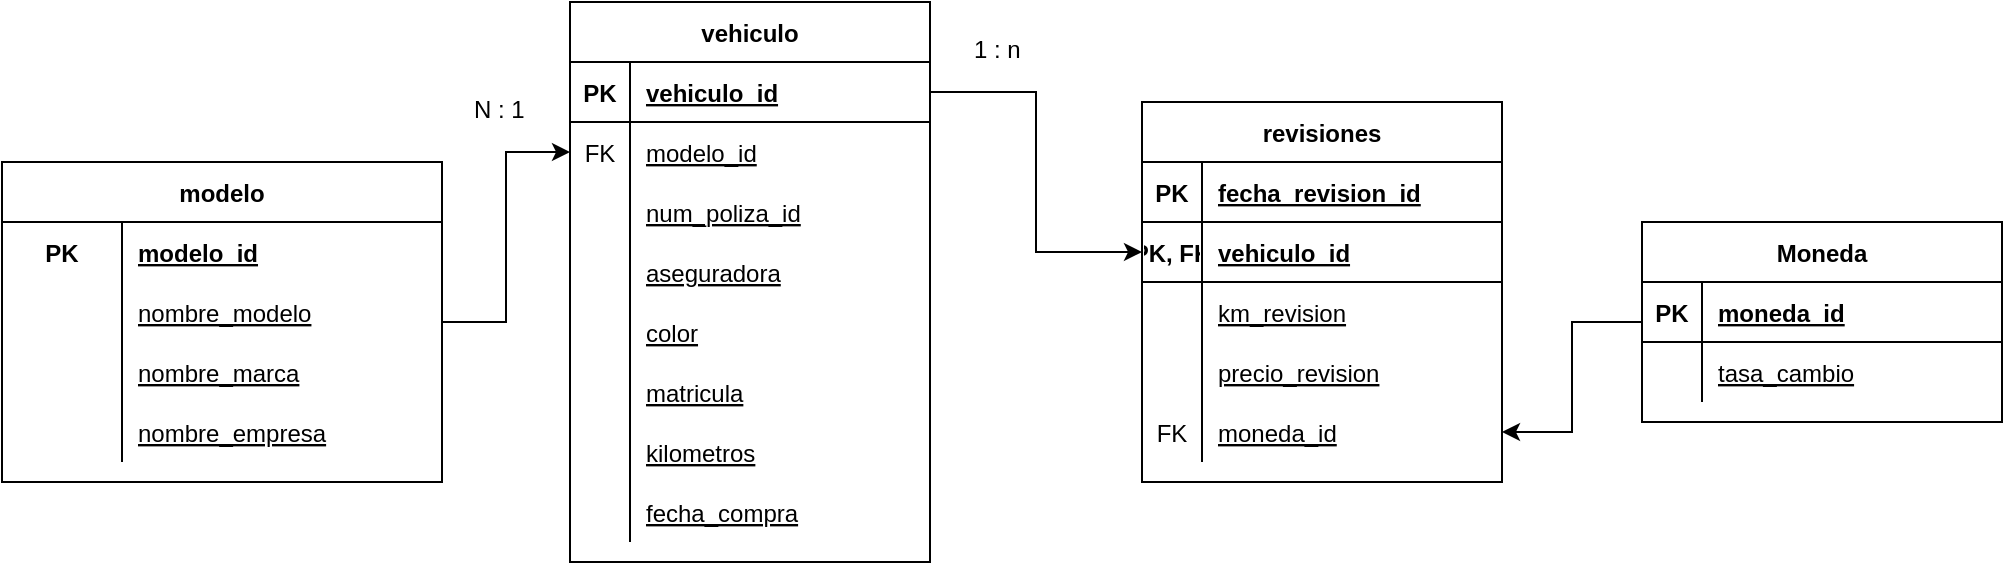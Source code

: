 <mxfile version="20.3.0" type="device"><diagram id="_iCZa1-e3RD8S14a9UJI" name="Página-1"><mxGraphModel dx="1038" dy="649" grid="1" gridSize="10" guides="1" tooltips="1" connect="1" arrows="1" fold="1" page="1" pageScale="1" pageWidth="827" pageHeight="1169" math="0" shadow="0"><root><mxCell id="0"/><mxCell id="1" parent="0"/><mxCell id="5dUjheK5iy2URKl1q6PI-1" value="vehiculo" style="shape=table;startSize=30;container=1;collapsible=1;childLayout=tableLayout;fixedRows=1;rowLines=0;fontStyle=1;align=center;resizeLast=1;" parent="1" vertex="1"><mxGeometry x="324" y="130" width="180" height="280" as="geometry"/></mxCell><mxCell id="5dUjheK5iy2URKl1q6PI-2" value="" style="shape=tableRow;horizontal=0;startSize=0;swimlaneHead=0;swimlaneBody=0;fillColor=none;collapsible=0;dropTarget=0;points=[[0,0.5],[1,0.5]];portConstraint=eastwest;top=0;left=0;right=0;bottom=1;" parent="5dUjheK5iy2URKl1q6PI-1" vertex="1"><mxGeometry y="30" width="180" height="30" as="geometry"/></mxCell><mxCell id="5dUjheK5iy2URKl1q6PI-3" value="PK" style="shape=partialRectangle;connectable=0;fillColor=none;top=0;left=0;bottom=0;right=0;fontStyle=1;overflow=hidden;" parent="5dUjheK5iy2URKl1q6PI-2" vertex="1"><mxGeometry width="30" height="30" as="geometry"><mxRectangle width="30" height="30" as="alternateBounds"/></mxGeometry></mxCell><mxCell id="5dUjheK5iy2URKl1q6PI-4" value="vehiculo_id" style="shape=partialRectangle;connectable=0;fillColor=none;top=0;left=0;bottom=0;right=0;align=left;spacingLeft=6;fontStyle=5;overflow=hidden;" parent="5dUjheK5iy2URKl1q6PI-2" vertex="1"><mxGeometry x="30" width="150" height="30" as="geometry"><mxRectangle width="150" height="30" as="alternateBounds"/></mxGeometry></mxCell><mxCell id="5dUjheK5iy2URKl1q6PI-11" value="" style="shape=tableRow;horizontal=0;startSize=0;swimlaneHead=0;swimlaneBody=0;fillColor=none;collapsible=0;dropTarget=0;points=[[0,0.5],[1,0.5]];portConstraint=eastwest;top=0;left=0;right=0;bottom=0;" parent="5dUjheK5iy2URKl1q6PI-1" vertex="1"><mxGeometry y="60" width="180" height="30" as="geometry"/></mxCell><mxCell id="5dUjheK5iy2URKl1q6PI-12" value="FK" style="shape=partialRectangle;connectable=0;fillColor=none;top=0;left=0;bottom=0;right=0;editable=1;overflow=hidden;" parent="5dUjheK5iy2URKl1q6PI-11" vertex="1"><mxGeometry width="30" height="30" as="geometry"><mxRectangle width="30" height="30" as="alternateBounds"/></mxGeometry></mxCell><mxCell id="5dUjheK5iy2URKl1q6PI-13" value="modelo_id" style="shape=partialRectangle;connectable=0;fillColor=none;top=0;left=0;bottom=0;right=0;align=left;spacingLeft=6;overflow=hidden;fontStyle=4" parent="5dUjheK5iy2URKl1q6PI-11" vertex="1"><mxGeometry x="30" width="150" height="30" as="geometry"><mxRectangle width="150" height="30" as="alternateBounds"/></mxGeometry></mxCell><mxCell id="5dUjheK5iy2URKl1q6PI-188" value="" style="shape=tableRow;horizontal=0;startSize=0;swimlaneHead=0;swimlaneBody=0;fillColor=none;collapsible=0;dropTarget=0;points=[[0,0.5],[1,0.5]];portConstraint=eastwest;top=0;left=0;right=0;bottom=0;" parent="5dUjheK5iy2URKl1q6PI-1" vertex="1"><mxGeometry y="90" width="180" height="30" as="geometry"/></mxCell><mxCell id="5dUjheK5iy2URKl1q6PI-189" value="" style="shape=partialRectangle;connectable=0;fillColor=none;top=0;left=0;bottom=0;right=0;editable=1;overflow=hidden;" parent="5dUjheK5iy2URKl1q6PI-188" vertex="1"><mxGeometry width="30" height="30" as="geometry"><mxRectangle width="30" height="30" as="alternateBounds"/></mxGeometry></mxCell><mxCell id="5dUjheK5iy2URKl1q6PI-190" value="num_poliza_id" style="shape=partialRectangle;connectable=0;fillColor=none;top=0;left=0;bottom=0;right=0;align=left;spacingLeft=6;overflow=hidden;fontStyle=4" parent="5dUjheK5iy2URKl1q6PI-188" vertex="1"><mxGeometry x="30" width="150" height="30" as="geometry"><mxRectangle width="150" height="30" as="alternateBounds"/></mxGeometry></mxCell><mxCell id="5dUjheK5iy2URKl1q6PI-214" value="" style="shape=tableRow;horizontal=0;startSize=0;swimlaneHead=0;swimlaneBody=0;fillColor=none;collapsible=0;dropTarget=0;points=[[0,0.5],[1,0.5]];portConstraint=eastwest;top=0;left=0;right=0;bottom=0;" parent="5dUjheK5iy2URKl1q6PI-1" vertex="1"><mxGeometry y="120" width="180" height="30" as="geometry"/></mxCell><mxCell id="5dUjheK5iy2URKl1q6PI-215" value="" style="shape=partialRectangle;connectable=0;fillColor=none;top=0;left=0;bottom=0;right=0;editable=1;overflow=hidden;" parent="5dUjheK5iy2URKl1q6PI-214" vertex="1"><mxGeometry width="30" height="30" as="geometry"><mxRectangle width="30" height="30" as="alternateBounds"/></mxGeometry></mxCell><mxCell id="5dUjheK5iy2URKl1q6PI-216" value="aseguradora" style="shape=partialRectangle;connectable=0;fillColor=none;top=0;left=0;bottom=0;right=0;align=left;spacingLeft=6;overflow=hidden;fontStyle=4" parent="5dUjheK5iy2URKl1q6PI-214" vertex="1"><mxGeometry x="30" width="150" height="30" as="geometry"><mxRectangle width="150" height="30" as="alternateBounds"/></mxGeometry></mxCell><mxCell id="5dUjheK5iy2URKl1q6PI-66" value="" style="shape=tableRow;horizontal=0;startSize=0;swimlaneHead=0;swimlaneBody=0;fillColor=none;collapsible=0;dropTarget=0;points=[[0,0.5],[1,0.5]];portConstraint=eastwest;top=0;left=0;right=0;bottom=0;" parent="5dUjheK5iy2URKl1q6PI-1" vertex="1"><mxGeometry y="150" width="180" height="30" as="geometry"/></mxCell><mxCell id="5dUjheK5iy2URKl1q6PI-67" value="" style="shape=partialRectangle;connectable=0;fillColor=none;top=0;left=0;bottom=0;right=0;editable=1;overflow=hidden;" parent="5dUjheK5iy2URKl1q6PI-66" vertex="1"><mxGeometry width="30" height="30" as="geometry"><mxRectangle width="30" height="30" as="alternateBounds"/></mxGeometry></mxCell><mxCell id="5dUjheK5iy2URKl1q6PI-68" value="color" style="shape=partialRectangle;connectable=0;fillColor=none;top=0;left=0;bottom=0;right=0;align=left;spacingLeft=6;overflow=hidden;fontStyle=4" parent="5dUjheK5iy2URKl1q6PI-66" vertex="1"><mxGeometry x="30" width="150" height="30" as="geometry"><mxRectangle width="150" height="30" as="alternateBounds"/></mxGeometry></mxCell><mxCell id="5dUjheK5iy2URKl1q6PI-69" value="" style="shape=tableRow;horizontal=0;startSize=0;swimlaneHead=0;swimlaneBody=0;fillColor=none;collapsible=0;dropTarget=0;points=[[0,0.5],[1,0.5]];portConstraint=eastwest;top=0;left=0;right=0;bottom=0;" parent="5dUjheK5iy2URKl1q6PI-1" vertex="1"><mxGeometry y="180" width="180" height="30" as="geometry"/></mxCell><mxCell id="5dUjheK5iy2URKl1q6PI-70" value="" style="shape=partialRectangle;connectable=0;fillColor=none;top=0;left=0;bottom=0;right=0;editable=1;overflow=hidden;" parent="5dUjheK5iy2URKl1q6PI-69" vertex="1"><mxGeometry width="30" height="30" as="geometry"><mxRectangle width="30" height="30" as="alternateBounds"/></mxGeometry></mxCell><mxCell id="5dUjheK5iy2URKl1q6PI-71" value="matricula" style="shape=partialRectangle;connectable=0;fillColor=none;top=0;left=0;bottom=0;right=0;align=left;spacingLeft=6;overflow=hidden;fontStyle=4" parent="5dUjheK5iy2URKl1q6PI-69" vertex="1"><mxGeometry x="30" width="150" height="30" as="geometry"><mxRectangle width="150" height="30" as="alternateBounds"/></mxGeometry></mxCell><mxCell id="5dUjheK5iy2URKl1q6PI-72" value="" style="shape=tableRow;horizontal=0;startSize=0;swimlaneHead=0;swimlaneBody=0;fillColor=none;collapsible=0;dropTarget=0;points=[[0,0.5],[1,0.5]];portConstraint=eastwest;top=0;left=0;right=0;bottom=0;" parent="5dUjheK5iy2URKl1q6PI-1" vertex="1"><mxGeometry y="210" width="180" height="30" as="geometry"/></mxCell><mxCell id="5dUjheK5iy2URKl1q6PI-73" value="" style="shape=partialRectangle;connectable=0;fillColor=none;top=0;left=0;bottom=0;right=0;editable=1;overflow=hidden;" parent="5dUjheK5iy2URKl1q6PI-72" vertex="1"><mxGeometry width="30" height="30" as="geometry"><mxRectangle width="30" height="30" as="alternateBounds"/></mxGeometry></mxCell><mxCell id="5dUjheK5iy2URKl1q6PI-74" value="kilometros" style="shape=partialRectangle;connectable=0;fillColor=none;top=0;left=0;bottom=0;right=0;align=left;spacingLeft=6;overflow=hidden;fontStyle=4" parent="5dUjheK5iy2URKl1q6PI-72" vertex="1"><mxGeometry x="30" width="150" height="30" as="geometry"><mxRectangle width="150" height="30" as="alternateBounds"/></mxGeometry></mxCell><mxCell id="5dUjheK5iy2URKl1q6PI-110" value="" style="shape=tableRow;horizontal=0;startSize=0;swimlaneHead=0;swimlaneBody=0;fillColor=none;collapsible=0;dropTarget=0;points=[[0,0.5],[1,0.5]];portConstraint=eastwest;top=0;left=0;right=0;bottom=0;" parent="5dUjheK5iy2URKl1q6PI-1" vertex="1"><mxGeometry y="240" width="180" height="30" as="geometry"/></mxCell><mxCell id="5dUjheK5iy2URKl1q6PI-111" value="" style="shape=partialRectangle;connectable=0;fillColor=none;top=0;left=0;bottom=0;right=0;editable=1;overflow=hidden;" parent="5dUjheK5iy2URKl1q6PI-110" vertex="1"><mxGeometry width="30" height="30" as="geometry"><mxRectangle width="30" height="30" as="alternateBounds"/></mxGeometry></mxCell><mxCell id="5dUjheK5iy2URKl1q6PI-112" value="fecha_compra" style="shape=partialRectangle;connectable=0;fillColor=none;top=0;left=0;bottom=0;right=0;align=left;spacingLeft=6;overflow=hidden;fontStyle=4" parent="5dUjheK5iy2URKl1q6PI-110" vertex="1"><mxGeometry x="30" width="150" height="30" as="geometry"><mxRectangle width="150" height="30" as="alternateBounds"/></mxGeometry></mxCell><mxCell id="5dUjheK5iy2URKl1q6PI-168" style="edgeStyle=orthogonalEdgeStyle;rounded=0;orthogonalLoop=1;jettySize=auto;html=1;entryX=0;entryY=0.5;entryDx=0;entryDy=0;" parent="1" source="5dUjheK5iy2URKl1q6PI-40" target="5dUjheK5iy2URKl1q6PI-11" edge="1"><mxGeometry relative="1" as="geometry"/></mxCell><mxCell id="5dUjheK5iy2URKl1q6PI-40" value="modelo" style="shape=table;startSize=30;container=1;collapsible=1;childLayout=tableLayout;fixedRows=1;rowLines=0;fontStyle=1;align=center;resizeLast=1;" parent="1" vertex="1"><mxGeometry x="40" y="210" width="220" height="160" as="geometry"/></mxCell><mxCell id="5dUjheK5iy2URKl1q6PI-41" value="" style="shape=tableRow;horizontal=0;startSize=0;swimlaneHead=0;swimlaneBody=0;fillColor=none;collapsible=0;dropTarget=0;points=[[0,0.5],[1,0.5]];portConstraint=eastwest;top=0;left=0;right=0;bottom=0;" parent="5dUjheK5iy2URKl1q6PI-40" vertex="1"><mxGeometry y="30" width="220" height="30" as="geometry"/></mxCell><mxCell id="5dUjheK5iy2URKl1q6PI-42" value="PK" style="shape=partialRectangle;connectable=0;fillColor=none;top=0;left=0;bottom=0;right=0;fontStyle=1;overflow=hidden;" parent="5dUjheK5iy2URKl1q6PI-41" vertex="1"><mxGeometry width="60" height="30" as="geometry"><mxRectangle width="60" height="30" as="alternateBounds"/></mxGeometry></mxCell><mxCell id="5dUjheK5iy2URKl1q6PI-43" value="modelo_id" style="shape=partialRectangle;connectable=0;fillColor=none;top=0;left=0;bottom=0;right=0;align=left;spacingLeft=6;fontStyle=5;overflow=hidden;" parent="5dUjheK5iy2URKl1q6PI-41" vertex="1"><mxGeometry x="60" width="160" height="30" as="geometry"><mxRectangle width="160" height="30" as="alternateBounds"/></mxGeometry></mxCell><mxCell id="5dUjheK5iy2URKl1q6PI-47" value="" style="shape=tableRow;horizontal=0;startSize=0;swimlaneHead=0;swimlaneBody=0;fillColor=none;collapsible=0;dropTarget=0;points=[[0,0.5],[1,0.5]];portConstraint=eastwest;top=0;left=0;right=0;bottom=0;" parent="5dUjheK5iy2URKl1q6PI-40" vertex="1"><mxGeometry y="60" width="220" height="30" as="geometry"/></mxCell><mxCell id="5dUjheK5iy2URKl1q6PI-48" value="" style="shape=partialRectangle;connectable=0;fillColor=none;top=0;left=0;bottom=0;right=0;editable=1;overflow=hidden;" parent="5dUjheK5iy2URKl1q6PI-47" vertex="1"><mxGeometry width="60" height="30" as="geometry"><mxRectangle width="60" height="30" as="alternateBounds"/></mxGeometry></mxCell><mxCell id="5dUjheK5iy2URKl1q6PI-49" value="nombre_modelo" style="shape=partialRectangle;connectable=0;fillColor=none;top=0;left=0;bottom=0;right=0;align=left;spacingLeft=6;overflow=hidden;fontStyle=4" parent="5dUjheK5iy2URKl1q6PI-47" vertex="1"><mxGeometry x="60" width="160" height="30" as="geometry"><mxRectangle width="160" height="30" as="alternateBounds"/></mxGeometry></mxCell><mxCell id="5dUjheK5iy2URKl1q6PI-162" value="" style="shape=tableRow;horizontal=0;startSize=0;swimlaneHead=0;swimlaneBody=0;fillColor=none;collapsible=0;dropTarget=0;points=[[0,0.5],[1,0.5]];portConstraint=eastwest;top=0;left=0;right=0;bottom=0;" parent="5dUjheK5iy2URKl1q6PI-40" vertex="1"><mxGeometry y="90" width="220" height="30" as="geometry"/></mxCell><mxCell id="5dUjheK5iy2URKl1q6PI-163" value="" style="shape=partialRectangle;connectable=0;fillColor=none;top=0;left=0;bottom=0;right=0;editable=1;overflow=hidden;" parent="5dUjheK5iy2URKl1q6PI-162" vertex="1"><mxGeometry width="60" height="30" as="geometry"><mxRectangle width="60" height="30" as="alternateBounds"/></mxGeometry></mxCell><mxCell id="5dUjheK5iy2URKl1q6PI-164" value="nombre_marca" style="shape=partialRectangle;connectable=0;fillColor=none;top=0;left=0;bottom=0;right=0;align=left;spacingLeft=6;overflow=hidden;fontStyle=4" parent="5dUjheK5iy2URKl1q6PI-162" vertex="1"><mxGeometry x="60" width="160" height="30" as="geometry"><mxRectangle width="160" height="30" as="alternateBounds"/></mxGeometry></mxCell><mxCell id="5dUjheK5iy2URKl1q6PI-165" value="" style="shape=tableRow;horizontal=0;startSize=0;swimlaneHead=0;swimlaneBody=0;fillColor=none;collapsible=0;dropTarget=0;points=[[0,0.5],[1,0.5]];portConstraint=eastwest;top=0;left=0;right=0;bottom=0;" parent="5dUjheK5iy2URKl1q6PI-40" vertex="1"><mxGeometry y="120" width="220" height="30" as="geometry"/></mxCell><mxCell id="5dUjheK5iy2URKl1q6PI-166" value="" style="shape=partialRectangle;connectable=0;fillColor=none;top=0;left=0;bottom=0;right=0;editable=1;overflow=hidden;" parent="5dUjheK5iy2URKl1q6PI-165" vertex="1"><mxGeometry width="60" height="30" as="geometry"><mxRectangle width="60" height="30" as="alternateBounds"/></mxGeometry></mxCell><mxCell id="5dUjheK5iy2URKl1q6PI-167" value="nombre_empresa" style="shape=partialRectangle;connectable=0;fillColor=none;top=0;left=0;bottom=0;right=0;align=left;spacingLeft=6;overflow=hidden;fontStyle=4" parent="5dUjheK5iy2URKl1q6PI-165" vertex="1"><mxGeometry x="60" width="160" height="30" as="geometry"><mxRectangle width="160" height="30" as="alternateBounds"/></mxGeometry></mxCell><mxCell id="5dUjheK5iy2URKl1q6PI-113" value="revisiones" style="shape=table;startSize=30;container=1;collapsible=1;childLayout=tableLayout;fixedRows=1;rowLines=0;fontStyle=1;align=center;resizeLast=1;" parent="1" vertex="1"><mxGeometry x="610" y="180" width="180" height="190" as="geometry"/></mxCell><mxCell id="5dUjheK5iy2URKl1q6PI-114" value="" style="shape=tableRow;horizontal=0;startSize=0;swimlaneHead=0;swimlaneBody=0;fillColor=none;collapsible=0;dropTarget=0;points=[[0,0.5],[1,0.5]];portConstraint=eastwest;top=0;left=0;right=0;bottom=1;" parent="5dUjheK5iy2URKl1q6PI-113" vertex="1"><mxGeometry y="30" width="180" height="30" as="geometry"/></mxCell><mxCell id="5dUjheK5iy2URKl1q6PI-115" value="PK" style="shape=partialRectangle;connectable=0;fillColor=none;top=0;left=0;bottom=0;right=0;fontStyle=1;overflow=hidden;" parent="5dUjheK5iy2URKl1q6PI-114" vertex="1"><mxGeometry width="30" height="30" as="geometry"><mxRectangle width="30" height="30" as="alternateBounds"/></mxGeometry></mxCell><mxCell id="5dUjheK5iy2URKl1q6PI-116" value="fecha_revision_id" style="shape=partialRectangle;connectable=0;fillColor=none;top=0;left=0;bottom=0;right=0;align=left;spacingLeft=6;fontStyle=5;overflow=hidden;" parent="5dUjheK5iy2URKl1q6PI-114" vertex="1"><mxGeometry x="30" width="150" height="30" as="geometry"><mxRectangle width="150" height="30" as="alternateBounds"/></mxGeometry></mxCell><mxCell id="5dUjheK5iy2URKl1q6PI-148" value="" style="shape=tableRow;horizontal=0;startSize=0;swimlaneHead=0;swimlaneBody=0;fillColor=none;collapsible=0;dropTarget=0;points=[[0,0.5],[1,0.5]];portConstraint=eastwest;top=0;left=0;right=0;bottom=1;" parent="5dUjheK5iy2URKl1q6PI-113" vertex="1"><mxGeometry y="60" width="180" height="30" as="geometry"/></mxCell><mxCell id="5dUjheK5iy2URKl1q6PI-149" value="PK, FK" style="shape=partialRectangle;connectable=0;fillColor=none;top=0;left=0;bottom=0;right=0;fontStyle=1;overflow=hidden;" parent="5dUjheK5iy2URKl1q6PI-148" vertex="1"><mxGeometry width="30" height="30" as="geometry"><mxRectangle width="30" height="30" as="alternateBounds"/></mxGeometry></mxCell><mxCell id="5dUjheK5iy2URKl1q6PI-150" value="vehiculo_id" style="shape=partialRectangle;connectable=0;fillColor=none;top=0;left=0;bottom=0;right=0;align=left;spacingLeft=6;fontStyle=5;overflow=hidden;" parent="5dUjheK5iy2URKl1q6PI-148" vertex="1"><mxGeometry x="30" width="150" height="30" as="geometry"><mxRectangle width="150" height="30" as="alternateBounds"/></mxGeometry></mxCell><mxCell id="5dUjheK5iy2URKl1q6PI-120" value="" style="shape=tableRow;horizontal=0;startSize=0;swimlaneHead=0;swimlaneBody=0;fillColor=none;collapsible=0;dropTarget=0;points=[[0,0.5],[1,0.5]];portConstraint=eastwest;top=0;left=0;right=0;bottom=0;" parent="5dUjheK5iy2URKl1q6PI-113" vertex="1"><mxGeometry y="90" width="180" height="30" as="geometry"/></mxCell><mxCell id="5dUjheK5iy2URKl1q6PI-121" value="" style="shape=partialRectangle;connectable=0;fillColor=none;top=0;left=0;bottom=0;right=0;editable=1;overflow=hidden;" parent="5dUjheK5iy2URKl1q6PI-120" vertex="1"><mxGeometry width="30" height="30" as="geometry"><mxRectangle width="30" height="30" as="alternateBounds"/></mxGeometry></mxCell><mxCell id="5dUjheK5iy2URKl1q6PI-122" value="km_revision" style="shape=partialRectangle;connectable=0;fillColor=none;top=0;left=0;bottom=0;right=0;align=left;spacingLeft=6;overflow=hidden;fontStyle=4" parent="5dUjheK5iy2URKl1q6PI-120" vertex="1"><mxGeometry x="30" width="150" height="30" as="geometry"><mxRectangle width="150" height="30" as="alternateBounds"/></mxGeometry></mxCell><mxCell id="5dUjheK5iy2URKl1q6PI-123" value="" style="shape=tableRow;horizontal=0;startSize=0;swimlaneHead=0;swimlaneBody=0;fillColor=none;collapsible=0;dropTarget=0;points=[[0,0.5],[1,0.5]];portConstraint=eastwest;top=0;left=0;right=0;bottom=0;" parent="5dUjheK5iy2URKl1q6PI-113" vertex="1"><mxGeometry y="120" width="180" height="30" as="geometry"/></mxCell><mxCell id="5dUjheK5iy2URKl1q6PI-124" value="" style="shape=partialRectangle;connectable=0;fillColor=none;top=0;left=0;bottom=0;right=0;editable=1;overflow=hidden;" parent="5dUjheK5iy2URKl1q6PI-123" vertex="1"><mxGeometry width="30" height="30" as="geometry"><mxRectangle width="30" height="30" as="alternateBounds"/></mxGeometry></mxCell><mxCell id="5dUjheK5iy2URKl1q6PI-125" value="precio_revision" style="shape=partialRectangle;connectable=0;fillColor=none;top=0;left=0;bottom=0;right=0;align=left;spacingLeft=6;overflow=hidden;fontStyle=4" parent="5dUjheK5iy2URKl1q6PI-123" vertex="1"><mxGeometry x="30" width="150" height="30" as="geometry"><mxRectangle width="150" height="30" as="alternateBounds"/></mxGeometry></mxCell><mxCell id="s6Gy9zPDrRdI-OujuRud-19" value="" style="shape=tableRow;horizontal=0;startSize=0;swimlaneHead=0;swimlaneBody=0;fillColor=none;collapsible=0;dropTarget=0;points=[[0,0.5],[1,0.5]];portConstraint=eastwest;top=0;left=0;right=0;bottom=0;" parent="5dUjheK5iy2URKl1q6PI-113" vertex="1"><mxGeometry y="150" width="180" height="30" as="geometry"/></mxCell><mxCell id="s6Gy9zPDrRdI-OujuRud-20" value="FK" style="shape=partialRectangle;connectable=0;fillColor=none;top=0;left=0;bottom=0;right=0;editable=1;overflow=hidden;" parent="s6Gy9zPDrRdI-OujuRud-19" vertex="1"><mxGeometry width="30" height="30" as="geometry"><mxRectangle width="30" height="30" as="alternateBounds"/></mxGeometry></mxCell><mxCell id="s6Gy9zPDrRdI-OujuRud-21" value="moneda_id" style="shape=partialRectangle;connectable=0;fillColor=none;top=0;left=0;bottom=0;right=0;align=left;spacingLeft=6;overflow=hidden;fontStyle=4" parent="s6Gy9zPDrRdI-OujuRud-19" vertex="1"><mxGeometry x="30" width="150" height="30" as="geometry"><mxRectangle width="150" height="30" as="alternateBounds"/></mxGeometry></mxCell><mxCell id="5dUjheK5iy2URKl1q6PI-161" value="N : 1" style="text;strokeColor=none;fillColor=none;spacingLeft=4;spacingRight=4;overflow=hidden;rotatable=0;points=[[0,0.5],[1,0.5]];portConstraint=eastwest;fontSize=12;" parent="1" vertex="1"><mxGeometry x="270" y="170" width="40" height="30" as="geometry"/></mxCell><mxCell id="5dUjheK5iy2URKl1q6PI-217" style="edgeStyle=orthogonalEdgeStyle;rounded=0;orthogonalLoop=1;jettySize=auto;html=1;entryX=0;entryY=0.5;entryDx=0;entryDy=0;" parent="1" source="5dUjheK5iy2URKl1q6PI-2" target="5dUjheK5iy2URKl1q6PI-148" edge="1"><mxGeometry relative="1" as="geometry"/></mxCell><mxCell id="5dUjheK5iy2URKl1q6PI-218" value="1 : n" style="text;strokeColor=none;fillColor=none;spacingLeft=4;spacingRight=4;overflow=hidden;rotatable=0;points=[[0,0.5],[1,0.5]];portConstraint=eastwest;fontSize=12;" parent="1" vertex="1"><mxGeometry x="520" y="140" width="40" height="30" as="geometry"/></mxCell><mxCell id="s6Gy9zPDrRdI-OujuRud-14" style="edgeStyle=orthogonalEdgeStyle;rounded=0;orthogonalLoop=1;jettySize=auto;html=1;entryX=1;entryY=0.5;entryDx=0;entryDy=0;" parent="1" source="s6Gy9zPDrRdI-OujuRud-1" target="s6Gy9zPDrRdI-OujuRud-19" edge="1"><mxGeometry relative="1" as="geometry"/></mxCell><mxCell id="s6Gy9zPDrRdI-OujuRud-1" value="Moneda" style="shape=table;startSize=30;container=1;collapsible=1;childLayout=tableLayout;fixedRows=1;rowLines=0;fontStyle=1;align=center;resizeLast=1;" parent="1" vertex="1"><mxGeometry x="860" y="240" width="180" height="100" as="geometry"/></mxCell><mxCell id="s6Gy9zPDrRdI-OujuRud-2" value="" style="shape=tableRow;horizontal=0;startSize=0;swimlaneHead=0;swimlaneBody=0;fillColor=none;collapsible=0;dropTarget=0;points=[[0,0.5],[1,0.5]];portConstraint=eastwest;top=0;left=0;right=0;bottom=1;" parent="s6Gy9zPDrRdI-OujuRud-1" vertex="1"><mxGeometry y="30" width="180" height="30" as="geometry"/></mxCell><mxCell id="s6Gy9zPDrRdI-OujuRud-3" value="PK" style="shape=partialRectangle;connectable=0;fillColor=none;top=0;left=0;bottom=0;right=0;fontStyle=1;overflow=hidden;" parent="s6Gy9zPDrRdI-OujuRud-2" vertex="1"><mxGeometry width="30" height="30" as="geometry"><mxRectangle width="30" height="30" as="alternateBounds"/></mxGeometry></mxCell><mxCell id="s6Gy9zPDrRdI-OujuRud-4" value="moneda_id" style="shape=partialRectangle;connectable=0;fillColor=none;top=0;left=0;bottom=0;right=0;align=left;spacingLeft=6;fontStyle=5;overflow=hidden;" parent="s6Gy9zPDrRdI-OujuRud-2" vertex="1"><mxGeometry x="30" width="150" height="30" as="geometry"><mxRectangle width="150" height="30" as="alternateBounds"/></mxGeometry></mxCell><mxCell id="s6Gy9zPDrRdI-OujuRud-5" value="" style="shape=tableRow;horizontal=0;startSize=0;swimlaneHead=0;swimlaneBody=0;fillColor=none;collapsible=0;dropTarget=0;points=[[0,0.5],[1,0.5]];portConstraint=eastwest;top=0;left=0;right=0;bottom=0;" parent="s6Gy9zPDrRdI-OujuRud-1" vertex="1"><mxGeometry y="60" width="180" height="30" as="geometry"/></mxCell><mxCell id="s6Gy9zPDrRdI-OujuRud-6" value="" style="shape=partialRectangle;connectable=0;fillColor=none;top=0;left=0;bottom=0;right=0;editable=1;overflow=hidden;" parent="s6Gy9zPDrRdI-OujuRud-5" vertex="1"><mxGeometry width="30" height="30" as="geometry"><mxRectangle width="30" height="30" as="alternateBounds"/></mxGeometry></mxCell><mxCell id="s6Gy9zPDrRdI-OujuRud-7" value="tasa_cambio" style="shape=partialRectangle;connectable=0;fillColor=none;top=0;left=0;bottom=0;right=0;align=left;spacingLeft=6;overflow=hidden;fontStyle=4" parent="s6Gy9zPDrRdI-OujuRud-5" vertex="1"><mxGeometry x="30" width="150" height="30" as="geometry"><mxRectangle width="150" height="30" as="alternateBounds"/></mxGeometry></mxCell></root></mxGraphModel></diagram></mxfile>